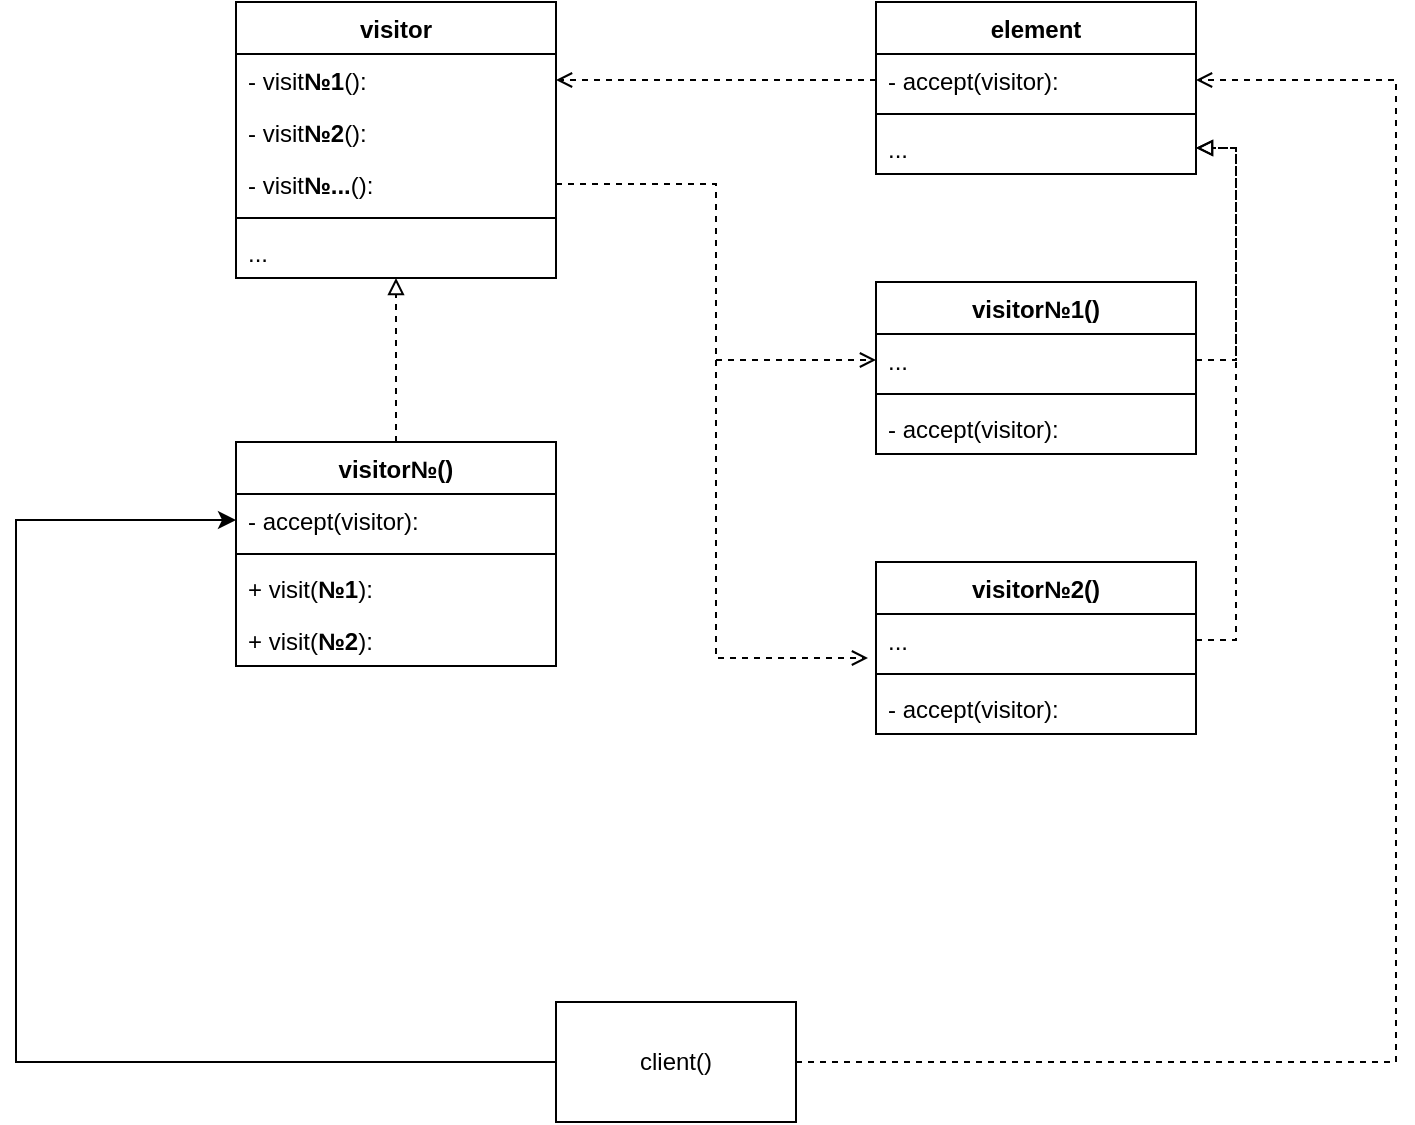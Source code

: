 <mxfile version="26.2.9">
  <diagram name="Страница — 1" id="sGT1u6geHuIHr9A2AZYj">
    <mxGraphModel dx="1380" dy="764" grid="1" gridSize="10" guides="1" tooltips="1" connect="1" arrows="1" fold="1" page="1" pageScale="1" pageWidth="827" pageHeight="1169" math="0" shadow="0">
      <root>
        <mxCell id="0" />
        <mxCell id="1" parent="0" />
        <mxCell id="k9aWRnsfxL0zsplzj5wZ-1" value="visitor" style="swimlane;fontStyle=1;align=center;verticalAlign=top;childLayout=stackLayout;horizontal=1;startSize=26;horizontalStack=0;resizeParent=1;resizeParentMax=0;resizeLast=0;collapsible=1;marginBottom=0;whiteSpace=wrap;html=1;" vertex="1" parent="1">
          <mxGeometry x="150" y="130" width="160" height="138" as="geometry" />
        </mxCell>
        <mxCell id="k9aWRnsfxL0zsplzj5wZ-2" value="- visit&lt;span style=&quot;font-weight: 700; text-align: center;&quot;&gt;№1&lt;/span&gt;():" style="text;strokeColor=none;fillColor=none;align=left;verticalAlign=top;spacingLeft=4;spacingRight=4;overflow=hidden;rotatable=0;points=[[0,0.5],[1,0.5]];portConstraint=eastwest;whiteSpace=wrap;html=1;" vertex="1" parent="k9aWRnsfxL0zsplzj5wZ-1">
          <mxGeometry y="26" width="160" height="26" as="geometry" />
        </mxCell>
        <mxCell id="k9aWRnsfxL0zsplzj5wZ-5" value="- visit&lt;span style=&quot;font-weight: 700; text-align: center;&quot;&gt;№2&lt;/span&gt;():" style="text;strokeColor=none;fillColor=none;align=left;verticalAlign=top;spacingLeft=4;spacingRight=4;overflow=hidden;rotatable=0;points=[[0,0.5],[1,0.5]];portConstraint=eastwest;whiteSpace=wrap;html=1;" vertex="1" parent="k9aWRnsfxL0zsplzj5wZ-1">
          <mxGeometry y="52" width="160" height="26" as="geometry" />
        </mxCell>
        <mxCell id="k9aWRnsfxL0zsplzj5wZ-18" value="- visit&lt;span style=&quot;font-weight: 700; text-align: center;&quot;&gt;№...&lt;/span&gt;():" style="text;strokeColor=none;fillColor=none;align=left;verticalAlign=top;spacingLeft=4;spacingRight=4;overflow=hidden;rotatable=0;points=[[0,0.5],[1,0.5]];portConstraint=eastwest;whiteSpace=wrap;html=1;" vertex="1" parent="k9aWRnsfxL0zsplzj5wZ-1">
          <mxGeometry y="78" width="160" height="26" as="geometry" />
        </mxCell>
        <mxCell id="k9aWRnsfxL0zsplzj5wZ-3" value="" style="line;strokeWidth=1;fillColor=none;align=left;verticalAlign=middle;spacingTop=-1;spacingLeft=3;spacingRight=3;rotatable=0;labelPosition=right;points=[];portConstraint=eastwest;strokeColor=inherit;" vertex="1" parent="k9aWRnsfxL0zsplzj5wZ-1">
          <mxGeometry y="104" width="160" height="8" as="geometry" />
        </mxCell>
        <mxCell id="k9aWRnsfxL0zsplzj5wZ-4" value="..." style="text;strokeColor=none;fillColor=none;align=left;verticalAlign=top;spacingLeft=4;spacingRight=4;overflow=hidden;rotatable=0;points=[[0,0.5],[1,0.5]];portConstraint=eastwest;whiteSpace=wrap;html=1;" vertex="1" parent="k9aWRnsfxL0zsplzj5wZ-1">
          <mxGeometry y="112" width="160" height="26" as="geometry" />
        </mxCell>
        <mxCell id="k9aWRnsfxL0zsplzj5wZ-11" style="edgeStyle=orthogonalEdgeStyle;rounded=0;orthogonalLoop=1;jettySize=auto;html=1;entryX=1;entryY=0.5;entryDx=0;entryDy=0;dashed=1;endArrow=open;endFill=0;" edge="1" parent="1" source="k9aWRnsfxL0zsplzj5wZ-6" target="k9aWRnsfxL0zsplzj5wZ-8">
          <mxGeometry relative="1" as="geometry">
            <Array as="points">
              <mxPoint x="730" y="660" />
              <mxPoint x="730" y="169" />
            </Array>
          </mxGeometry>
        </mxCell>
        <mxCell id="k9aWRnsfxL0zsplzj5wZ-21" style="edgeStyle=orthogonalEdgeStyle;rounded=0;orthogonalLoop=1;jettySize=auto;html=1;entryX=0;entryY=0.5;entryDx=0;entryDy=0;" edge="1" parent="1" source="k9aWRnsfxL0zsplzj5wZ-6" target="k9aWRnsfxL0zsplzj5wZ-14">
          <mxGeometry relative="1" as="geometry">
            <Array as="points">
              <mxPoint x="40" y="660" />
              <mxPoint x="40" y="389" />
            </Array>
          </mxGeometry>
        </mxCell>
        <mxCell id="k9aWRnsfxL0zsplzj5wZ-6" value="client()" style="rounded=0;whiteSpace=wrap;html=1;" vertex="1" parent="1">
          <mxGeometry x="310" y="630" width="120" height="60" as="geometry" />
        </mxCell>
        <mxCell id="k9aWRnsfxL0zsplzj5wZ-7" value="element" style="swimlane;fontStyle=1;align=center;verticalAlign=top;childLayout=stackLayout;horizontal=1;startSize=26;horizontalStack=0;resizeParent=1;resizeParentMax=0;resizeLast=0;collapsible=1;marginBottom=0;whiteSpace=wrap;html=1;" vertex="1" parent="1">
          <mxGeometry x="470" y="130" width="160" height="86" as="geometry" />
        </mxCell>
        <mxCell id="k9aWRnsfxL0zsplzj5wZ-8" value="- accept(visitor):" style="text;strokeColor=none;fillColor=none;align=left;verticalAlign=top;spacingLeft=4;spacingRight=4;overflow=hidden;rotatable=0;points=[[0,0.5],[1,0.5]];portConstraint=eastwest;whiteSpace=wrap;html=1;" vertex="1" parent="k9aWRnsfxL0zsplzj5wZ-7">
          <mxGeometry y="26" width="160" height="26" as="geometry" />
        </mxCell>
        <mxCell id="k9aWRnsfxL0zsplzj5wZ-9" value="" style="line;strokeWidth=1;fillColor=none;align=left;verticalAlign=middle;spacingTop=-1;spacingLeft=3;spacingRight=3;rotatable=0;labelPosition=right;points=[];portConstraint=eastwest;strokeColor=inherit;" vertex="1" parent="k9aWRnsfxL0zsplzj5wZ-7">
          <mxGeometry y="52" width="160" height="8" as="geometry" />
        </mxCell>
        <mxCell id="k9aWRnsfxL0zsplzj5wZ-10" value="..." style="text;strokeColor=none;fillColor=none;align=left;verticalAlign=top;spacingLeft=4;spacingRight=4;overflow=hidden;rotatable=0;points=[[0,0.5],[1,0.5]];portConstraint=eastwest;whiteSpace=wrap;html=1;" vertex="1" parent="k9aWRnsfxL0zsplzj5wZ-7">
          <mxGeometry y="60" width="160" height="26" as="geometry" />
        </mxCell>
        <mxCell id="k9aWRnsfxL0zsplzj5wZ-12" style="edgeStyle=orthogonalEdgeStyle;rounded=0;orthogonalLoop=1;jettySize=auto;html=1;exitX=0;exitY=0.5;exitDx=0;exitDy=0;dashed=1;endArrow=open;endFill=0;" edge="1" parent="1" source="k9aWRnsfxL0zsplzj5wZ-8" target="k9aWRnsfxL0zsplzj5wZ-2">
          <mxGeometry relative="1" as="geometry" />
        </mxCell>
        <mxCell id="k9aWRnsfxL0zsplzj5wZ-13" value="visitor№()" style="swimlane;fontStyle=1;align=center;verticalAlign=top;childLayout=stackLayout;horizontal=1;startSize=26;horizontalStack=0;resizeParent=1;resizeParentMax=0;resizeLast=0;collapsible=1;marginBottom=0;whiteSpace=wrap;html=1;" vertex="1" parent="1">
          <mxGeometry x="150" y="350" width="160" height="112" as="geometry" />
        </mxCell>
        <mxCell id="k9aWRnsfxL0zsplzj5wZ-14" value="- accept(visitor):" style="text;strokeColor=none;fillColor=none;align=left;verticalAlign=top;spacingLeft=4;spacingRight=4;overflow=hidden;rotatable=0;points=[[0,0.5],[1,0.5]];portConstraint=eastwest;whiteSpace=wrap;html=1;" vertex="1" parent="k9aWRnsfxL0zsplzj5wZ-13">
          <mxGeometry y="26" width="160" height="26" as="geometry" />
        </mxCell>
        <mxCell id="k9aWRnsfxL0zsplzj5wZ-15" value="" style="line;strokeWidth=1;fillColor=none;align=left;verticalAlign=middle;spacingTop=-1;spacingLeft=3;spacingRight=3;rotatable=0;labelPosition=right;points=[];portConstraint=eastwest;strokeColor=inherit;" vertex="1" parent="k9aWRnsfxL0zsplzj5wZ-13">
          <mxGeometry y="52" width="160" height="8" as="geometry" />
        </mxCell>
        <mxCell id="k9aWRnsfxL0zsplzj5wZ-16" value="+ visit(&lt;span style=&quot;font-weight: 700; text-align: center;&quot;&gt;№1&lt;/span&gt;):" style="text;strokeColor=none;fillColor=none;align=left;verticalAlign=top;spacingLeft=4;spacingRight=4;overflow=hidden;rotatable=0;points=[[0,0.5],[1,0.5]];portConstraint=eastwest;whiteSpace=wrap;html=1;" vertex="1" parent="k9aWRnsfxL0zsplzj5wZ-13">
          <mxGeometry y="60" width="160" height="26" as="geometry" />
        </mxCell>
        <mxCell id="k9aWRnsfxL0zsplzj5wZ-23" value="+ visit(&lt;span style=&quot;font-weight: 700; text-align: center;&quot;&gt;№2&lt;/span&gt;):" style="text;strokeColor=none;fillColor=none;align=left;verticalAlign=top;spacingLeft=4;spacingRight=4;overflow=hidden;rotatable=0;points=[[0,0.5],[1,0.5]];portConstraint=eastwest;whiteSpace=wrap;html=1;" vertex="1" parent="k9aWRnsfxL0zsplzj5wZ-13">
          <mxGeometry y="86" width="160" height="26" as="geometry" />
        </mxCell>
        <mxCell id="k9aWRnsfxL0zsplzj5wZ-20" style="edgeStyle=orthogonalEdgeStyle;rounded=0;orthogonalLoop=1;jettySize=auto;html=1;entryX=0.5;entryY=1;entryDx=0;entryDy=0;entryPerimeter=0;dashed=1;endArrow=block;endFill=0;" edge="1" parent="1" source="k9aWRnsfxL0zsplzj5wZ-13" target="k9aWRnsfxL0zsplzj5wZ-4">
          <mxGeometry relative="1" as="geometry" />
        </mxCell>
        <mxCell id="k9aWRnsfxL0zsplzj5wZ-24" value="visitor№1()" style="swimlane;fontStyle=1;align=center;verticalAlign=top;childLayout=stackLayout;horizontal=1;startSize=26;horizontalStack=0;resizeParent=1;resizeParentMax=0;resizeLast=0;collapsible=1;marginBottom=0;whiteSpace=wrap;html=1;" vertex="1" parent="1">
          <mxGeometry x="470" y="270" width="160" height="86" as="geometry" />
        </mxCell>
        <mxCell id="k9aWRnsfxL0zsplzj5wZ-25" value="..." style="text;strokeColor=none;fillColor=none;align=left;verticalAlign=top;spacingLeft=4;spacingRight=4;overflow=hidden;rotatable=0;points=[[0,0.5],[1,0.5]];portConstraint=eastwest;whiteSpace=wrap;html=1;" vertex="1" parent="k9aWRnsfxL0zsplzj5wZ-24">
          <mxGeometry y="26" width="160" height="26" as="geometry" />
        </mxCell>
        <mxCell id="k9aWRnsfxL0zsplzj5wZ-26" value="" style="line;strokeWidth=1;fillColor=none;align=left;verticalAlign=middle;spacingTop=-1;spacingLeft=3;spacingRight=3;rotatable=0;labelPosition=right;points=[];portConstraint=eastwest;strokeColor=inherit;" vertex="1" parent="k9aWRnsfxL0zsplzj5wZ-24">
          <mxGeometry y="52" width="160" height="8" as="geometry" />
        </mxCell>
        <mxCell id="k9aWRnsfxL0zsplzj5wZ-27" value="- accept(visitor):" style="text;strokeColor=none;fillColor=none;align=left;verticalAlign=top;spacingLeft=4;spacingRight=4;overflow=hidden;rotatable=0;points=[[0,0.5],[1,0.5]];portConstraint=eastwest;whiteSpace=wrap;html=1;" vertex="1" parent="k9aWRnsfxL0zsplzj5wZ-24">
          <mxGeometry y="60" width="160" height="26" as="geometry" />
        </mxCell>
        <mxCell id="k9aWRnsfxL0zsplzj5wZ-30" value="visitor№2()" style="swimlane;fontStyle=1;align=center;verticalAlign=top;childLayout=stackLayout;horizontal=1;startSize=26;horizontalStack=0;resizeParent=1;resizeParentMax=0;resizeLast=0;collapsible=1;marginBottom=0;whiteSpace=wrap;html=1;" vertex="1" parent="1">
          <mxGeometry x="470" y="410" width="160" height="86" as="geometry" />
        </mxCell>
        <mxCell id="k9aWRnsfxL0zsplzj5wZ-31" value="..." style="text;strokeColor=none;fillColor=none;align=left;verticalAlign=top;spacingLeft=4;spacingRight=4;overflow=hidden;rotatable=0;points=[[0,0.5],[1,0.5]];portConstraint=eastwest;whiteSpace=wrap;html=1;" vertex="1" parent="k9aWRnsfxL0zsplzj5wZ-30">
          <mxGeometry y="26" width="160" height="26" as="geometry" />
        </mxCell>
        <mxCell id="k9aWRnsfxL0zsplzj5wZ-32" value="" style="line;strokeWidth=1;fillColor=none;align=left;verticalAlign=middle;spacingTop=-1;spacingLeft=3;spacingRight=3;rotatable=0;labelPosition=right;points=[];portConstraint=eastwest;strokeColor=inherit;" vertex="1" parent="k9aWRnsfxL0zsplzj5wZ-30">
          <mxGeometry y="52" width="160" height="8" as="geometry" />
        </mxCell>
        <mxCell id="k9aWRnsfxL0zsplzj5wZ-33" value="- accept(visitor):" style="text;strokeColor=none;fillColor=none;align=left;verticalAlign=top;spacingLeft=4;spacingRight=4;overflow=hidden;rotatable=0;points=[[0,0.5],[1,0.5]];portConstraint=eastwest;whiteSpace=wrap;html=1;" vertex="1" parent="k9aWRnsfxL0zsplzj5wZ-30">
          <mxGeometry y="60" width="160" height="26" as="geometry" />
        </mxCell>
        <mxCell id="k9aWRnsfxL0zsplzj5wZ-34" style="edgeStyle=orthogonalEdgeStyle;rounded=0;orthogonalLoop=1;jettySize=auto;html=1;entryX=0;entryY=0.5;entryDx=0;entryDy=0;dashed=1;endArrow=open;endFill=0;" edge="1" parent="1" source="k9aWRnsfxL0zsplzj5wZ-18" target="k9aWRnsfxL0zsplzj5wZ-25">
          <mxGeometry relative="1" as="geometry" />
        </mxCell>
        <mxCell id="k9aWRnsfxL0zsplzj5wZ-35" style="edgeStyle=orthogonalEdgeStyle;rounded=0;orthogonalLoop=1;jettySize=auto;html=1;exitX=1;exitY=0.5;exitDx=0;exitDy=0;entryX=-0.025;entryY=0.846;entryDx=0;entryDy=0;entryPerimeter=0;dashed=1;endArrow=open;endFill=0;" edge="1" parent="1" source="k9aWRnsfxL0zsplzj5wZ-18" target="k9aWRnsfxL0zsplzj5wZ-31">
          <mxGeometry relative="1" as="geometry" />
        </mxCell>
        <mxCell id="k9aWRnsfxL0zsplzj5wZ-37" style="edgeStyle=orthogonalEdgeStyle;rounded=0;orthogonalLoop=1;jettySize=auto;html=1;entryX=1;entryY=0.5;entryDx=0;entryDy=0;endArrow=block;endFill=0;dashed=1;" edge="1" parent="1" source="k9aWRnsfxL0zsplzj5wZ-25" target="k9aWRnsfxL0zsplzj5wZ-10">
          <mxGeometry relative="1" as="geometry">
            <Array as="points">
              <mxPoint x="650" y="309" />
              <mxPoint x="650" y="203" />
            </Array>
          </mxGeometry>
        </mxCell>
        <mxCell id="k9aWRnsfxL0zsplzj5wZ-38" style="edgeStyle=orthogonalEdgeStyle;rounded=0;orthogonalLoop=1;jettySize=auto;html=1;entryX=1;entryY=0.5;entryDx=0;entryDy=0;dashed=1;endArrow=block;endFill=0;" edge="1" parent="1" source="k9aWRnsfxL0zsplzj5wZ-31" target="k9aWRnsfxL0zsplzj5wZ-10">
          <mxGeometry relative="1" as="geometry">
            <Array as="points">
              <mxPoint x="650" y="449" />
              <mxPoint x="650" y="203" />
            </Array>
          </mxGeometry>
        </mxCell>
      </root>
    </mxGraphModel>
  </diagram>
</mxfile>
